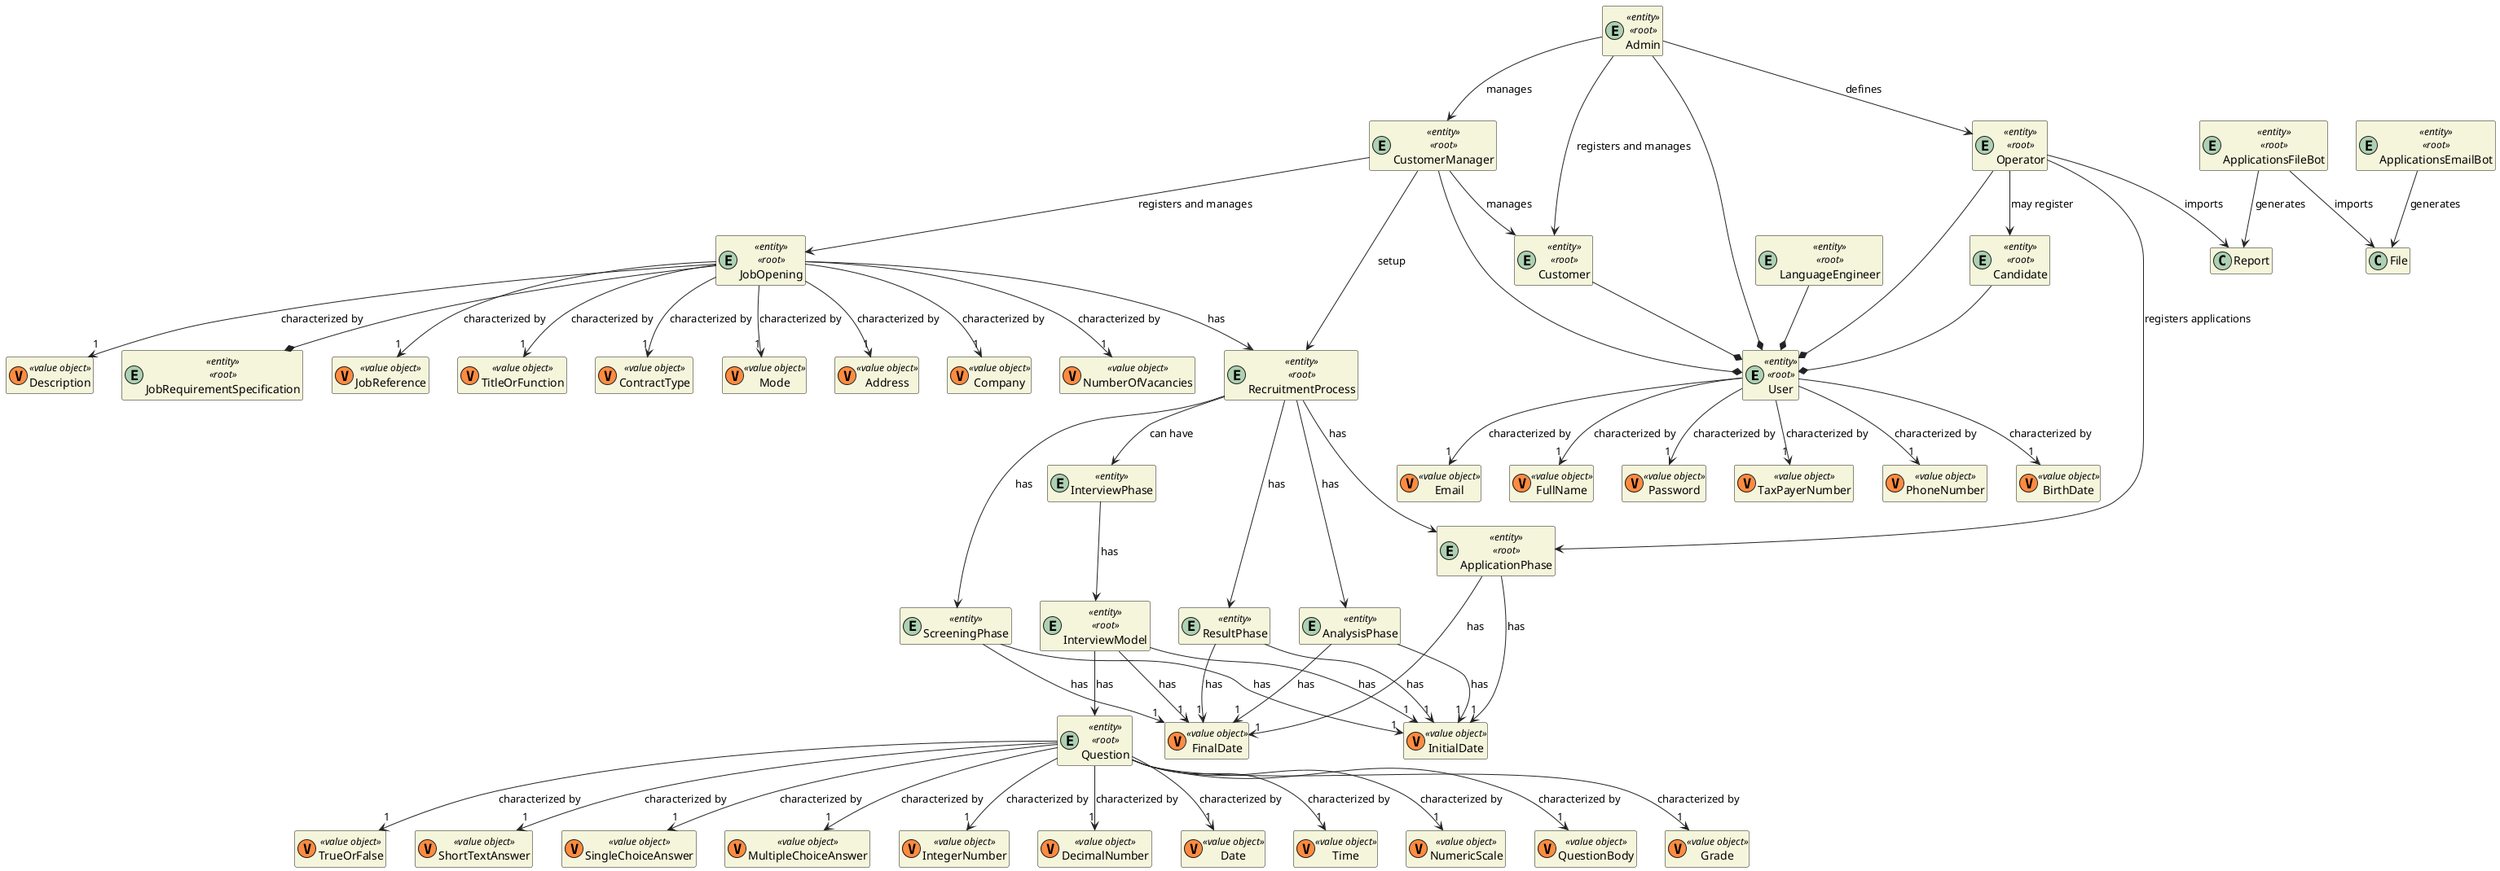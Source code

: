 @startuml domain-model

skinparam classAttributeIconSize 0
hide empty attributes
hide empty methods
skinparam classBackgroundColor beige
skinparam ArrowColor #222222

'package "<<aggregate>> User" {
    entity User <<entity>> <<root>> {}
    class Email <<(V, #FF8B40) value object>> {}
    class FullName <<(V, #FF8B40) value object>> {}
    class Password <<(V, #FF8B40) value object>> {}
    class TaxPayerNumber <<(V, #FF8B40) value object>> {}
    class PhoneNumber <<(V, #FF8B40) value object>> {}
    class BirthDate <<(V, #FF8B40) value object>> {}
'}

'package "<<aggregate>> Admin" {
    entity Admin <<entity>> <<root>> {}
'}

'package "<<aggregate>> Customer Manager" {
    entity CustomerManager <<entity>> <<root>> {}
'}

'package "<<aggregate>> Operator" {
    entity Operator <<entity>> <<root>> {}
'}

'package "<<aggregate>> Language Engineer"{
    entity LanguageEngineer <<entity>> <<root>> {}
'}

'package "<<aggregate>> Candidate" {
    entity Candidate <<entity>> <<root>> {}
'}

'package "<<aggregate>> Customer" {
    entity Customer <<entity>> <<root>> {}
'}

'package "<<aggregate>>  Applications Email Bot" {
    entity  ApplicationsEmailBot <<entity>> <<root>> {}
'}

'package "<<aggregate>>  Applications File Bot" {
    entity  ApplicationsFileBot <<entity>> <<root>> {}
'}

entity RecruitmentProcess <<entity>> <<root>> {}
entity ScreeningPhase <<entity>> {}
entity InterviewPhase <<entity>> {}
entity AnalysisPhase <<entity>> {}
entity ResultPhase <<entity>> {}

entity ApplicationPhase <<entity>> <<root>> {}

'package "<<aggregate>> Job Opening" {

    entity JobOpening <<entity>> <<root>> {}
    class JobReference <<(V, #FF8B40) value object>> {}
    class TitleOrFunction <<(V, #FF8B40) value object>> {}
    class ContractType <<(V, #FF8B40) value object>> {}
    class Mode <<(V, #FF8B40) value object>> {}
    class Address <<(V, #FF8B40) value object>> {}
    class Company <<(V, #FF8B40) value object>> {}
    class NumberOfVacancies <<(V, #FF8B40) value object>> {}
    class Description <<(V, #FF8B40) value object>> {}
'}

'package "<<aggregate>> Job Requirements Specification" {
    entity JobRequirementSpecification <<entity>> <<root>> {}
'}

'package "<<aggregate>> InterviewPhase Model" {

    entity InterviewModel <<entity>> <<root>> {}
    entity Question <<entity>> <<root>> {}
    class TrueOrFalse <<(V, #FF8B40) value object>> {}
    class ShortTextAnswer <<(V, #FF8B40) value object>> {}
    class SingleChoiceAnswer <<(V, #FF8B40) value object>> {}
    class MultipleChoiceAnswer <<(V, #FF8B40) value object>> {}
    class IntegerNumber <<(V, #FF8B40) value object>> {}
    class DecimalNumber <<(V, #FF8B40) value object>> {}
    class Date <<(V, #FF8B40) value object>> {}
    class Time <<(V, #FF8B40) value object>> {}
    class NumericScale <<(V, #FF8B40) value object>> {}
    class QuestionBody <<(V, #FF8B40) value object>> {}
    class Grade <<(V, #FF8B40) value object>> {}
'}

class InitialDate <<(V, #FF8B40) value object>> {}
class FinalDate <<(V, #FF8B40) value object>> {}

' User value objects
User --> "1" Email: characterized by
User --> "1" FullName: characterized by
User --> "1" Password: characterized by
User --> "1" TaxPayerNumber: characterized by
User --> "1" PhoneNumber: characterized by
User --> "1" BirthDate: characterized by
Admin --* User
CustomerManager --* User
Operator --* User
Customer --* User
LanguageEngineer --* User
Candidate --* User

' Admin
Admin --> Customer: registers and manages
Admin --> CustomerManager: manages
Admin --> Operator: defines

' Operator
Operator --> Candidate: may register
Operator --> ApplicationPhase: registers applications
Operator --> Report: imports

' Customer Manager
CustomerManager --> Customer: manages
CustomerManager --> JobOpening: registers and manages
CustomerManager --> RecruitmentProcess: setup

' Recruitment Process
RecruitmentProcess --> ApplicationPhase: has
RecruitmentProcess --> ScreeningPhase: has
RecruitmentProcess --> InterviewPhase: can have
RecruitmentProcess --> AnalysisPhase: has
RecruitmentProcess --> ResultPhase: has

' Job Opening
JobOpening --> RecruitmentProcess: has
JobOpening --> "1" JobReference: characterized by
JobOpening --> "1" TitleOrFunction: characterized by
JobOpening --> "1" ContractType: characterized by
JobOpening --> "1" Mode: characterized by
JobOpening --> "1" Address: characterized by
JobOpening --> "1" Company: characterized by
JobOpening --> "1" NumberOfVacancies: characterized by
JobOpening --> "1" Description: characterized by
JobOpening --* JobRequirementSpecification

' InterviewPhase Models
InterviewModel --> Question: has

' Question
Question --> "1" TrueOrFalse: characterized by
Question --> "1" ShortTextAnswer: characterized by
Question --> "1" SingleChoiceAnswer: characterized by
Question --> "1" MultipleChoiceAnswer: characterized by
Question --> "1" IntegerNumber: characterized by
Question --> "1" DecimalNumber: characterized by
Question --> "1" Date: characterized by
Question --> "1" Time: characterized by
Question --> "1" NumericScale: characterized by
Question --> "1" QuestionBody: characterized by
Question --> "1" Grade: characterized by

'Interview Phase
InterviewPhase --> InterviewModel: has
InterviewModel --> "1" InitialDate: has
InterviewModel --> "1" FinalDate: has

' Applications Email Bot
ApplicationsEmailBot --> File: generates

' Applications File Bot
ApplicationsFileBot --> File: imports
ApplicationsFileBot --> Report: generates

' Application Phase
ApplicationPhase --> "1" InitialDate: has
ApplicationPhase --> "1" FinalDate: has

' Screening Phase
ScreeningPhase --> "1" InitialDate: has
ScreeningPhase --> "1" FinalDate: has

' Analysis Phase
AnalysisPhase --> "1" InitialDate: has
AnalysisPhase --> "1" FinalDate: has

' Result Phase
ResultPhase --> "1" InitialDate: has
ResultPhase --> "1" FinalDate: has

@enduml